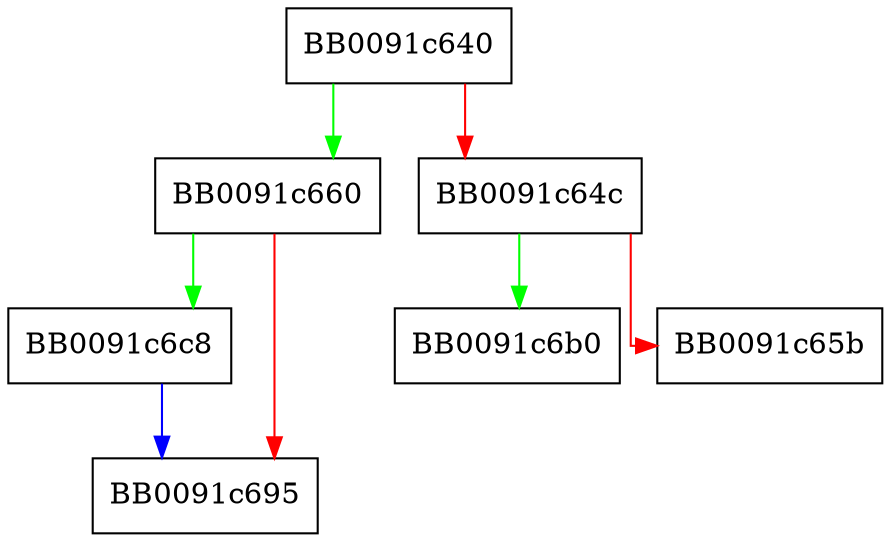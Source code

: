digraph readv {
  node [shape="box"];
  graph [splines=ortho];
  BB0091c640 -> BB0091c660 [color="green"];
  BB0091c640 -> BB0091c64c [color="red"];
  BB0091c64c -> BB0091c6b0 [color="green"];
  BB0091c64c -> BB0091c65b [color="red"];
  BB0091c660 -> BB0091c6c8 [color="green"];
  BB0091c660 -> BB0091c695 [color="red"];
  BB0091c6c8 -> BB0091c695 [color="blue"];
}